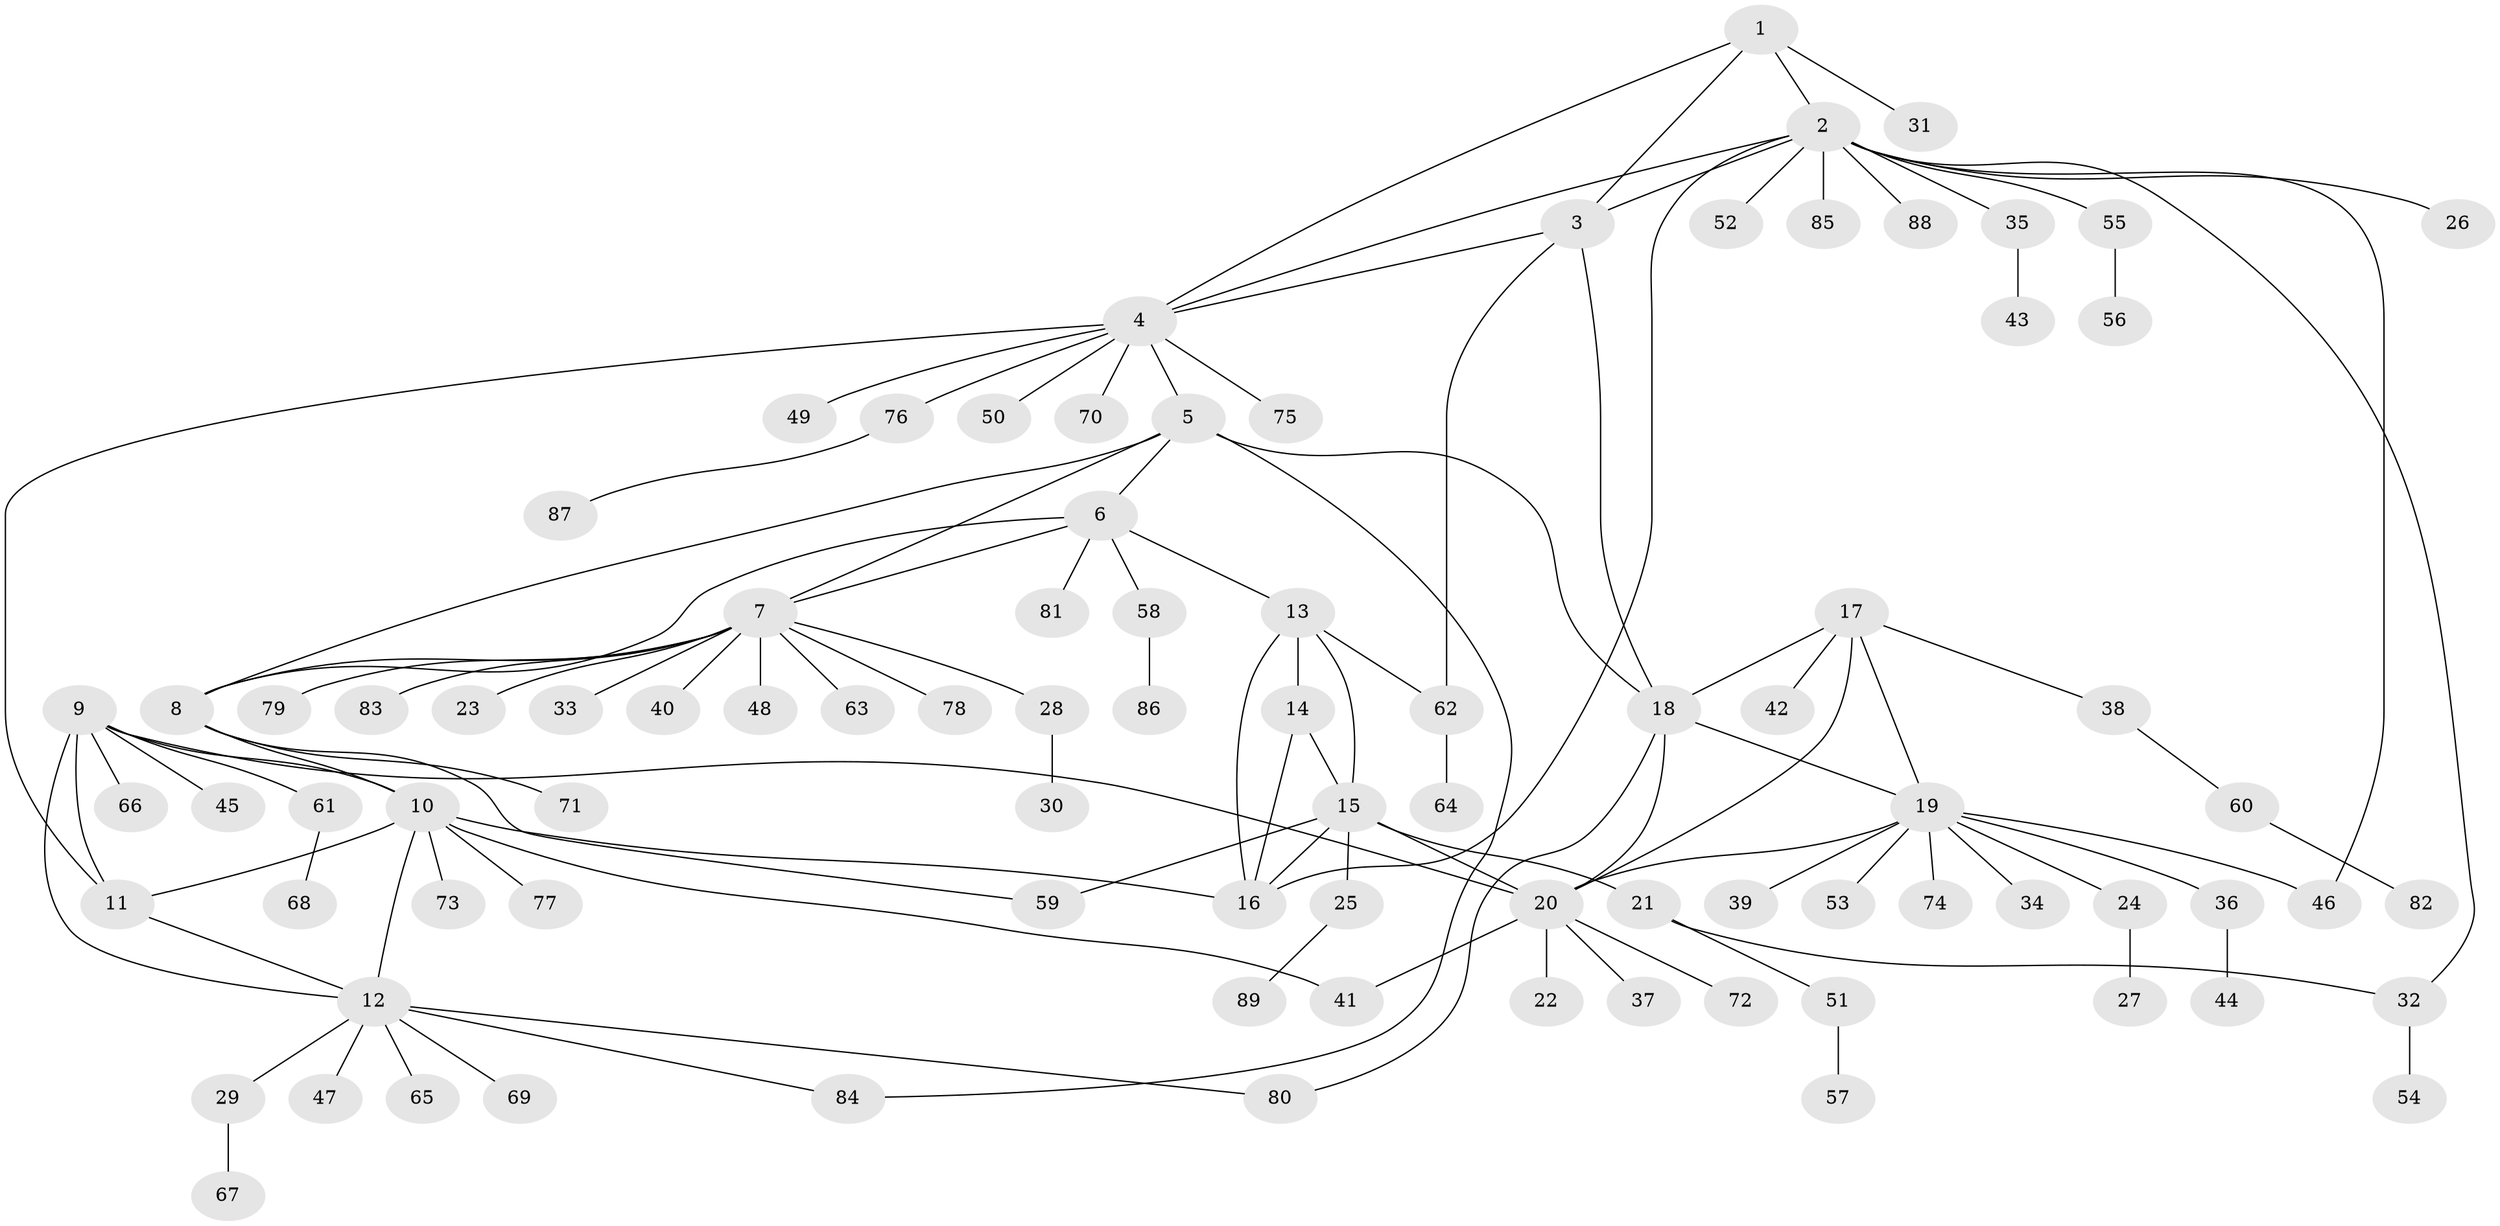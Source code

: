 // Generated by graph-tools (version 1.1) at 2025/54/03/09/25 04:54:20]
// undirected, 89 vertices, 116 edges
graph export_dot {
graph [start="1"]
  node [color=gray90,style=filled];
  1;
  2;
  3;
  4;
  5;
  6;
  7;
  8;
  9;
  10;
  11;
  12;
  13;
  14;
  15;
  16;
  17;
  18;
  19;
  20;
  21;
  22;
  23;
  24;
  25;
  26;
  27;
  28;
  29;
  30;
  31;
  32;
  33;
  34;
  35;
  36;
  37;
  38;
  39;
  40;
  41;
  42;
  43;
  44;
  45;
  46;
  47;
  48;
  49;
  50;
  51;
  52;
  53;
  54;
  55;
  56;
  57;
  58;
  59;
  60;
  61;
  62;
  63;
  64;
  65;
  66;
  67;
  68;
  69;
  70;
  71;
  72;
  73;
  74;
  75;
  76;
  77;
  78;
  79;
  80;
  81;
  82;
  83;
  84;
  85;
  86;
  87;
  88;
  89;
  1 -- 2;
  1 -- 3;
  1 -- 4;
  1 -- 31;
  2 -- 3;
  2 -- 4;
  2 -- 16;
  2 -- 26;
  2 -- 32;
  2 -- 35;
  2 -- 46;
  2 -- 52;
  2 -- 55;
  2 -- 85;
  2 -- 88;
  3 -- 4;
  3 -- 18;
  3 -- 62;
  4 -- 5;
  4 -- 11;
  4 -- 49;
  4 -- 50;
  4 -- 70;
  4 -- 75;
  4 -- 76;
  5 -- 6;
  5 -- 7;
  5 -- 8;
  5 -- 18;
  5 -- 84;
  6 -- 7;
  6 -- 8;
  6 -- 13;
  6 -- 58;
  6 -- 81;
  7 -- 8;
  7 -- 23;
  7 -- 28;
  7 -- 33;
  7 -- 40;
  7 -- 48;
  7 -- 63;
  7 -- 78;
  7 -- 79;
  7 -- 83;
  8 -- 10;
  8 -- 59;
  8 -- 71;
  9 -- 10;
  9 -- 11;
  9 -- 12;
  9 -- 20;
  9 -- 45;
  9 -- 61;
  9 -- 66;
  10 -- 11;
  10 -- 12;
  10 -- 16;
  10 -- 41;
  10 -- 73;
  10 -- 77;
  11 -- 12;
  12 -- 29;
  12 -- 47;
  12 -- 65;
  12 -- 69;
  12 -- 80;
  12 -- 84;
  13 -- 14;
  13 -- 15;
  13 -- 16;
  13 -- 62;
  14 -- 15;
  14 -- 16;
  15 -- 16;
  15 -- 20;
  15 -- 21;
  15 -- 25;
  15 -- 59;
  17 -- 18;
  17 -- 19;
  17 -- 20;
  17 -- 38;
  17 -- 42;
  18 -- 19;
  18 -- 20;
  18 -- 80;
  19 -- 20;
  19 -- 24;
  19 -- 34;
  19 -- 36;
  19 -- 39;
  19 -- 46;
  19 -- 53;
  19 -- 74;
  20 -- 22;
  20 -- 37;
  20 -- 41;
  20 -- 72;
  21 -- 32;
  21 -- 51;
  24 -- 27;
  25 -- 89;
  28 -- 30;
  29 -- 67;
  32 -- 54;
  35 -- 43;
  36 -- 44;
  38 -- 60;
  51 -- 57;
  55 -- 56;
  58 -- 86;
  60 -- 82;
  61 -- 68;
  62 -- 64;
  76 -- 87;
}
